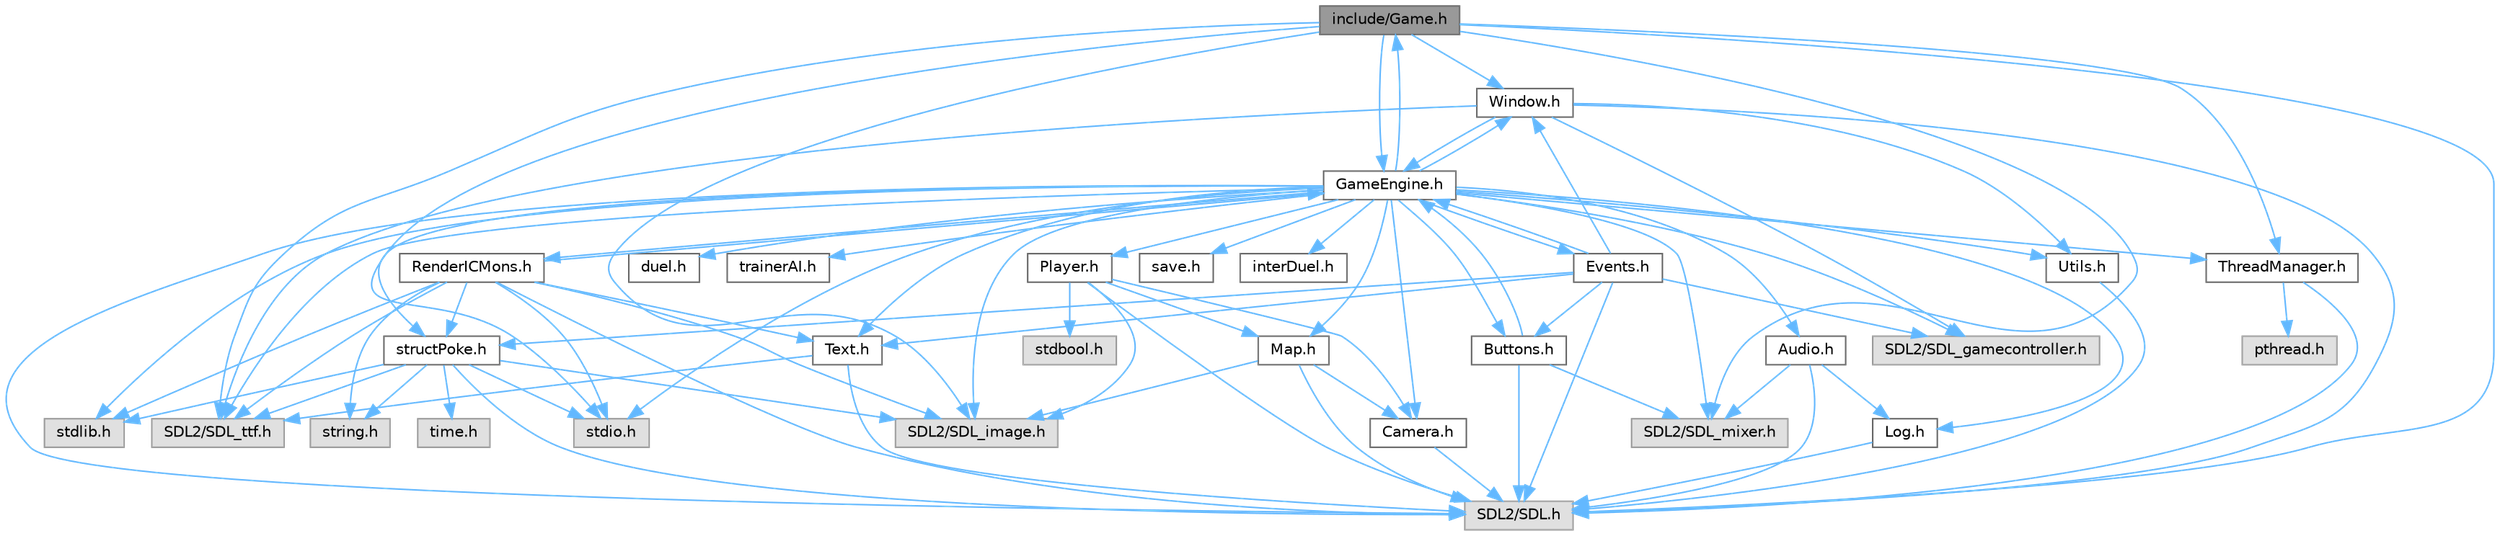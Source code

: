 digraph "include/Game.h"
{
 // LATEX_PDF_SIZE
  bgcolor="transparent";
  edge [fontname=Helvetica,fontsize=10,labelfontname=Helvetica,labelfontsize=10];
  node [fontname=Helvetica,fontsize=10,shape=box,height=0.2,width=0.4];
  Node1 [id="Node000001",label="include/Game.h",height=0.2,width=0.4,color="gray40", fillcolor="grey60", style="filled", fontcolor="black",tooltip=" "];
  Node1 -> Node2 [id="edge83_Node000001_Node000002",color="steelblue1",style="solid",tooltip=" "];
  Node2 [id="Node000002",label="SDL2/SDL.h",height=0.2,width=0.4,color="grey60", fillcolor="#E0E0E0", style="filled",tooltip=" "];
  Node1 -> Node3 [id="edge84_Node000001_Node000003",color="steelblue1",style="solid",tooltip=" "];
  Node3 [id="Node000003",label="SDL2/SDL_mixer.h",height=0.2,width=0.4,color="grey60", fillcolor="#E0E0E0", style="filled",tooltip=" "];
  Node1 -> Node4 [id="edge85_Node000001_Node000004",color="steelblue1",style="solid",tooltip=" "];
  Node4 [id="Node000004",label="SDL2/SDL_image.h",height=0.2,width=0.4,color="grey60", fillcolor="#E0E0E0", style="filled",tooltip=" "];
  Node1 -> Node5 [id="edge86_Node000001_Node000005",color="steelblue1",style="solid",tooltip=" "];
  Node5 [id="Node000005",label="SDL2/SDL_ttf.h",height=0.2,width=0.4,color="grey60", fillcolor="#E0E0E0", style="filled",tooltip=" "];
  Node1 -> Node6 [id="edge87_Node000001_Node000006",color="steelblue1",style="solid",tooltip=" "];
  Node6 [id="Node000006",label="stdio.h",height=0.2,width=0.4,color="grey60", fillcolor="#E0E0E0", style="filled",tooltip=" "];
  Node1 -> Node7 [id="edge88_Node000001_Node000007",color="steelblue1",style="solid",tooltip=" "];
  Node7 [id="Node000007",label="Window.h",height=0.2,width=0.4,color="grey40", fillcolor="white", style="filled",URL="$d3/ded/Window_8h.html",tooltip="Définition et gestion de la fenêtre principale de l'application."];
  Node7 -> Node2 [id="edge89_Node000007_Node000002",color="steelblue1",style="solid",tooltip=" "];
  Node7 -> Node5 [id="edge90_Node000007_Node000005",color="steelblue1",style="solid",tooltip=" "];
  Node7 -> Node8 [id="edge91_Node000007_Node000008",color="steelblue1",style="solid",tooltip=" "];
  Node8 [id="Node000008",label="SDL2/SDL_gamecontroller.h",height=0.2,width=0.4,color="grey60", fillcolor="#E0E0E0", style="filled",tooltip=" "];
  Node7 -> Node9 [id="edge92_Node000007_Node000009",color="steelblue1",style="solid",tooltip=" "];
  Node9 [id="Node000009",label="GameEngine.h",height=0.2,width=0.4,color="grey40", fillcolor="white", style="filled",URL="$d7/d1f/GameEngine_8h.html",tooltip="Définition et gestion du moteur de jeu."];
  Node9 -> Node2 [id="edge93_Node000009_Node000002",color="steelblue1",style="solid",tooltip=" "];
  Node9 -> Node3 [id="edge94_Node000009_Node000003",color="steelblue1",style="solid",tooltip=" "];
  Node9 -> Node4 [id="edge95_Node000009_Node000004",color="steelblue1",style="solid",tooltip=" "];
  Node9 -> Node5 [id="edge96_Node000009_Node000005",color="steelblue1",style="solid",tooltip=" "];
  Node9 -> Node8 [id="edge97_Node000009_Node000008",color="steelblue1",style="solid",tooltip=" "];
  Node9 -> Node6 [id="edge98_Node000009_Node000006",color="steelblue1",style="solid",tooltip=" "];
  Node9 -> Node10 [id="edge99_Node000009_Node000010",color="steelblue1",style="solid",tooltip=" "];
  Node10 [id="Node000010",label="stdlib.h",height=0.2,width=0.4,color="grey60", fillcolor="#E0E0E0", style="filled",tooltip=" "];
  Node9 -> Node11 [id="edge100_Node000009_Node000011",color="steelblue1",style="solid",tooltip=" "];
  Node11 [id="Node000011",label="Log.h",height=0.2,width=0.4,color="grey40", fillcolor="white", style="filled",URL="$d1/d45/Log_8h.html",tooltip=" "];
  Node11 -> Node2 [id="edge101_Node000011_Node000002",color="steelblue1",style="solid",tooltip=" "];
  Node9 -> Node12 [id="edge102_Node000009_Node000012",color="steelblue1",style="solid",tooltip=" "];
  Node12 [id="Node000012",label="Audio.h",height=0.2,width=0.4,color="grey40", fillcolor="white", style="filled",URL="$d8/daa/Audio_8h.html",tooltip="Gestion de l'audio pour l'application."];
  Node12 -> Node11 [id="edge103_Node000012_Node000011",color="steelblue1",style="solid",tooltip=" "];
  Node12 -> Node3 [id="edge104_Node000012_Node000003",color="steelblue1",style="solid",tooltip=" "];
  Node12 -> Node2 [id="edge105_Node000012_Node000002",color="steelblue1",style="solid",tooltip=" "];
  Node9 -> Node13 [id="edge106_Node000009_Node000013",color="steelblue1",style="solid",tooltip=" "];
  Node13 [id="Node000013",label="Buttons.h",height=0.2,width=0.4,color="grey40", fillcolor="white", style="filled",URL="$d3/d70/Buttons_8h.html",tooltip="Gestion des boutons et curseurs pour l'application."];
  Node13 -> Node2 [id="edge107_Node000013_Node000002",color="steelblue1",style="solid",tooltip=" "];
  Node13 -> Node3 [id="edge108_Node000013_Node000003",color="steelblue1",style="solid",tooltip=" "];
  Node13 -> Node9 [id="edge109_Node000013_Node000009",color="steelblue1",style="solid",tooltip=" "];
  Node9 -> Node14 [id="edge110_Node000009_Node000014",color="steelblue1",style="solid",tooltip=" "];
  Node14 [id="Node000014",label="structPoke.h",height=0.2,width=0.4,color="grey40", fillcolor="white", style="filled",URL="$da/d71/structPoke_8h.html",tooltip=" "];
  Node14 -> Node6 [id="edge111_Node000014_Node000006",color="steelblue1",style="solid",tooltip=" "];
  Node14 -> Node10 [id="edge112_Node000014_Node000010",color="steelblue1",style="solid",tooltip=" "];
  Node14 -> Node15 [id="edge113_Node000014_Node000015",color="steelblue1",style="solid",tooltip=" "];
  Node15 [id="Node000015",label="time.h",height=0.2,width=0.4,color="grey60", fillcolor="#E0E0E0", style="filled",tooltip=" "];
  Node14 -> Node16 [id="edge114_Node000014_Node000016",color="steelblue1",style="solid",tooltip=" "];
  Node16 [id="Node000016",label="string.h",height=0.2,width=0.4,color="grey60", fillcolor="#E0E0E0", style="filled",tooltip=" "];
  Node14 -> Node2 [id="edge115_Node000014_Node000002",color="steelblue1",style="solid",tooltip=" "];
  Node14 -> Node4 [id="edge116_Node000014_Node000004",color="steelblue1",style="solid",tooltip=" "];
  Node14 -> Node5 [id="edge117_Node000014_Node000005",color="steelblue1",style="solid",tooltip=" "];
  Node9 -> Node17 [id="edge118_Node000009_Node000017",color="steelblue1",style="solid",tooltip=" "];
  Node17 [id="Node000017",label="duel.h",height=0.2,width=0.4,color="grey40", fillcolor="white", style="filled",URL="$d6/d8e/duel_8h.html",tooltip=" "];
  Node9 -> Node18 [id="edge119_Node000009_Node000018",color="steelblue1",style="solid",tooltip=" "];
  Node18 [id="Node000018",label="trainerAI.h",height=0.2,width=0.4,color="grey40", fillcolor="white", style="filled",URL="$df/d27/trainerAI_8h.html",tooltip=" "];
  Node9 -> Node19 [id="edge120_Node000009_Node000019",color="steelblue1",style="solid",tooltip=" "];
  Node19 [id="Node000019",label="save.h",height=0.2,width=0.4,color="grey40", fillcolor="white", style="filled",URL="$d5/d5e/save_8h.html",tooltip="Save the player's data in a file."];
  Node9 -> Node20 [id="edge121_Node000009_Node000020",color="steelblue1",style="solid",tooltip=" "];
  Node20 [id="Node000020",label="interDuel.h",height=0.2,width=0.4,color="grey40", fillcolor="white", style="filled",URL="$da/d1d/interDuel_8h.html",tooltip=" "];
  Node9 -> Node21 [id="edge122_Node000009_Node000021",color="steelblue1",style="solid",tooltip=" "];
  Node21 [id="Node000021",label="Utils.h",height=0.2,width=0.4,color="grey40", fillcolor="white", style="filled",URL="$d9/ded/Utils_8h.html",tooltip="Fonctions utilitaires pour l'application."];
  Node21 -> Node2 [id="edge123_Node000021_Node000002",color="steelblue1",style="solid",tooltip=" "];
  Node9 -> Node22 [id="edge124_Node000009_Node000022",color="steelblue1",style="solid",tooltip=" "];
  Node22 [id="Node000022",label="Text.h",height=0.2,width=0.4,color="grey40", fillcolor="white", style="filled",URL="$d6/d35/Text_8h.html",tooltip="Définition et gestion des éléments de texte."];
  Node22 -> Node2 [id="edge125_Node000022_Node000002",color="steelblue1",style="solid",tooltip=" "];
  Node22 -> Node5 [id="edge126_Node000022_Node000005",color="steelblue1",style="solid",tooltip=" "];
  Node9 -> Node7 [id="edge127_Node000009_Node000007",color="steelblue1",style="solid",tooltip=" "];
  Node9 -> Node23 [id="edge128_Node000009_Node000023",color="steelblue1",style="solid",tooltip=" "];
  Node23 [id="Node000023",label="Map.h",height=0.2,width=0.4,color="grey40", fillcolor="white", style="filled",URL="$df/d79/Map_8h.html",tooltip=" "];
  Node23 -> Node2 [id="edge129_Node000023_Node000002",color="steelblue1",style="solid",tooltip=" "];
  Node23 -> Node4 [id="edge130_Node000023_Node000004",color="steelblue1",style="solid",tooltip=" "];
  Node23 -> Node24 [id="edge131_Node000023_Node000024",color="steelblue1",style="solid",tooltip=" "];
  Node24 [id="Node000024",label="Camera.h",height=0.2,width=0.4,color="grey40", fillcolor="white", style="filled",URL="$dd/de4/Camera_8h.html",tooltip="Gestion de la caméra pour le défilement de la vue du jeu."];
  Node24 -> Node2 [id="edge132_Node000024_Node000002",color="steelblue1",style="solid",tooltip=" "];
  Node9 -> Node25 [id="edge133_Node000009_Node000025",color="steelblue1",style="solid",tooltip=" "];
  Node25 [id="Node000025",label="Player.h",height=0.2,width=0.4,color="grey40", fillcolor="white", style="filled",URL="$da/dbf/Player_8h.html",tooltip=" "];
  Node25 -> Node2 [id="edge134_Node000025_Node000002",color="steelblue1",style="solid",tooltip=" "];
  Node25 -> Node4 [id="edge135_Node000025_Node000004",color="steelblue1",style="solid",tooltip=" "];
  Node25 -> Node23 [id="edge136_Node000025_Node000023",color="steelblue1",style="solid",tooltip=" "];
  Node25 -> Node24 [id="edge137_Node000025_Node000024",color="steelblue1",style="solid",tooltip=" "];
  Node25 -> Node26 [id="edge138_Node000025_Node000026",color="steelblue1",style="solid",tooltip=" "];
  Node26 [id="Node000026",label="stdbool.h",height=0.2,width=0.4,color="grey60", fillcolor="#E0E0E0", style="filled",tooltip=" "];
  Node9 -> Node24 [id="edge139_Node000009_Node000024",color="steelblue1",style="solid",tooltip=" "];
  Node9 -> Node27 [id="edge140_Node000009_Node000027",color="steelblue1",style="solid",tooltip=" "];
  Node27 [id="Node000027",label="ThreadManager.h",height=0.2,width=0.4,color="grey40", fillcolor="white", style="filled",URL="$d0/daa/ThreadManager_8h.html",tooltip=" "];
  Node27 -> Node28 [id="edge141_Node000027_Node000028",color="steelblue1",style="solid",tooltip=" "];
  Node28 [id="Node000028",label="pthread.h",height=0.2,width=0.4,color="grey60", fillcolor="#E0E0E0", style="filled",tooltip=" "];
  Node27 -> Node2 [id="edge142_Node000027_Node000002",color="steelblue1",style="solid",tooltip=" "];
  Node9 -> Node1 [id="edge143_Node000009_Node000001",color="steelblue1",style="solid",tooltip=" "];
  Node9 -> Node29 [id="edge144_Node000009_Node000029",color="steelblue1",style="solid",tooltip=" "];
  Node29 [id="Node000029",label="Events.h",height=0.2,width=0.4,color="grey40", fillcolor="white", style="filled",URL="$d0/dbb/Events_8h.html",tooltip=" "];
  Node29 -> Node9 [id="edge145_Node000029_Node000009",color="steelblue1",style="solid",tooltip=" "];
  Node29 -> Node7 [id="edge146_Node000029_Node000007",color="steelblue1",style="solid",tooltip=" "];
  Node29 -> Node13 [id="edge147_Node000029_Node000013",color="steelblue1",style="solid",tooltip=" "];
  Node29 -> Node22 [id="edge148_Node000029_Node000022",color="steelblue1",style="solid",tooltip=" "];
  Node29 -> Node14 [id="edge149_Node000029_Node000014",color="steelblue1",style="solid",tooltip=" "];
  Node29 -> Node2 [id="edge150_Node000029_Node000002",color="steelblue1",style="solid",tooltip=" "];
  Node29 -> Node8 [id="edge151_Node000029_Node000008",color="steelblue1",style="solid",tooltip=" "];
  Node9 -> Node30 [id="edge152_Node000009_Node000030",color="steelblue1",style="solid",tooltip=" "];
  Node30 [id="Node000030",label="RenderICMons.h",height=0.2,width=0.4,color="grey40", fillcolor="white", style="filled",URL="$d2/d98/RenderICMons_8h.html",tooltip="Définition et gestion du rendu des ICMons."];
  Node30 -> Node2 [id="edge153_Node000030_Node000002",color="steelblue1",style="solid",tooltip=" "];
  Node30 -> Node4 [id="edge154_Node000030_Node000004",color="steelblue1",style="solid",tooltip=" "];
  Node30 -> Node5 [id="edge155_Node000030_Node000005",color="steelblue1",style="solid",tooltip=" "];
  Node30 -> Node6 [id="edge156_Node000030_Node000006",color="steelblue1",style="solid",tooltip=" "];
  Node30 -> Node10 [id="edge157_Node000030_Node000010",color="steelblue1",style="solid",tooltip=" "];
  Node30 -> Node16 [id="edge158_Node000030_Node000016",color="steelblue1",style="solid",tooltip=" "];
  Node30 -> Node9 [id="edge159_Node000030_Node000009",color="steelblue1",style="solid",tooltip=" "];
  Node30 -> Node22 [id="edge160_Node000030_Node000022",color="steelblue1",style="solid",tooltip=" "];
  Node30 -> Node14 [id="edge161_Node000030_Node000014",color="steelblue1",style="solid",tooltip=" "];
  Node7 -> Node21 [id="edge162_Node000007_Node000021",color="steelblue1",style="solid",tooltip=" "];
  Node1 -> Node9 [id="edge163_Node000001_Node000009",color="steelblue1",style="solid",tooltip=" "];
  Node1 -> Node27 [id="edge164_Node000001_Node000027",color="steelblue1",style="solid",tooltip=" "];
}
